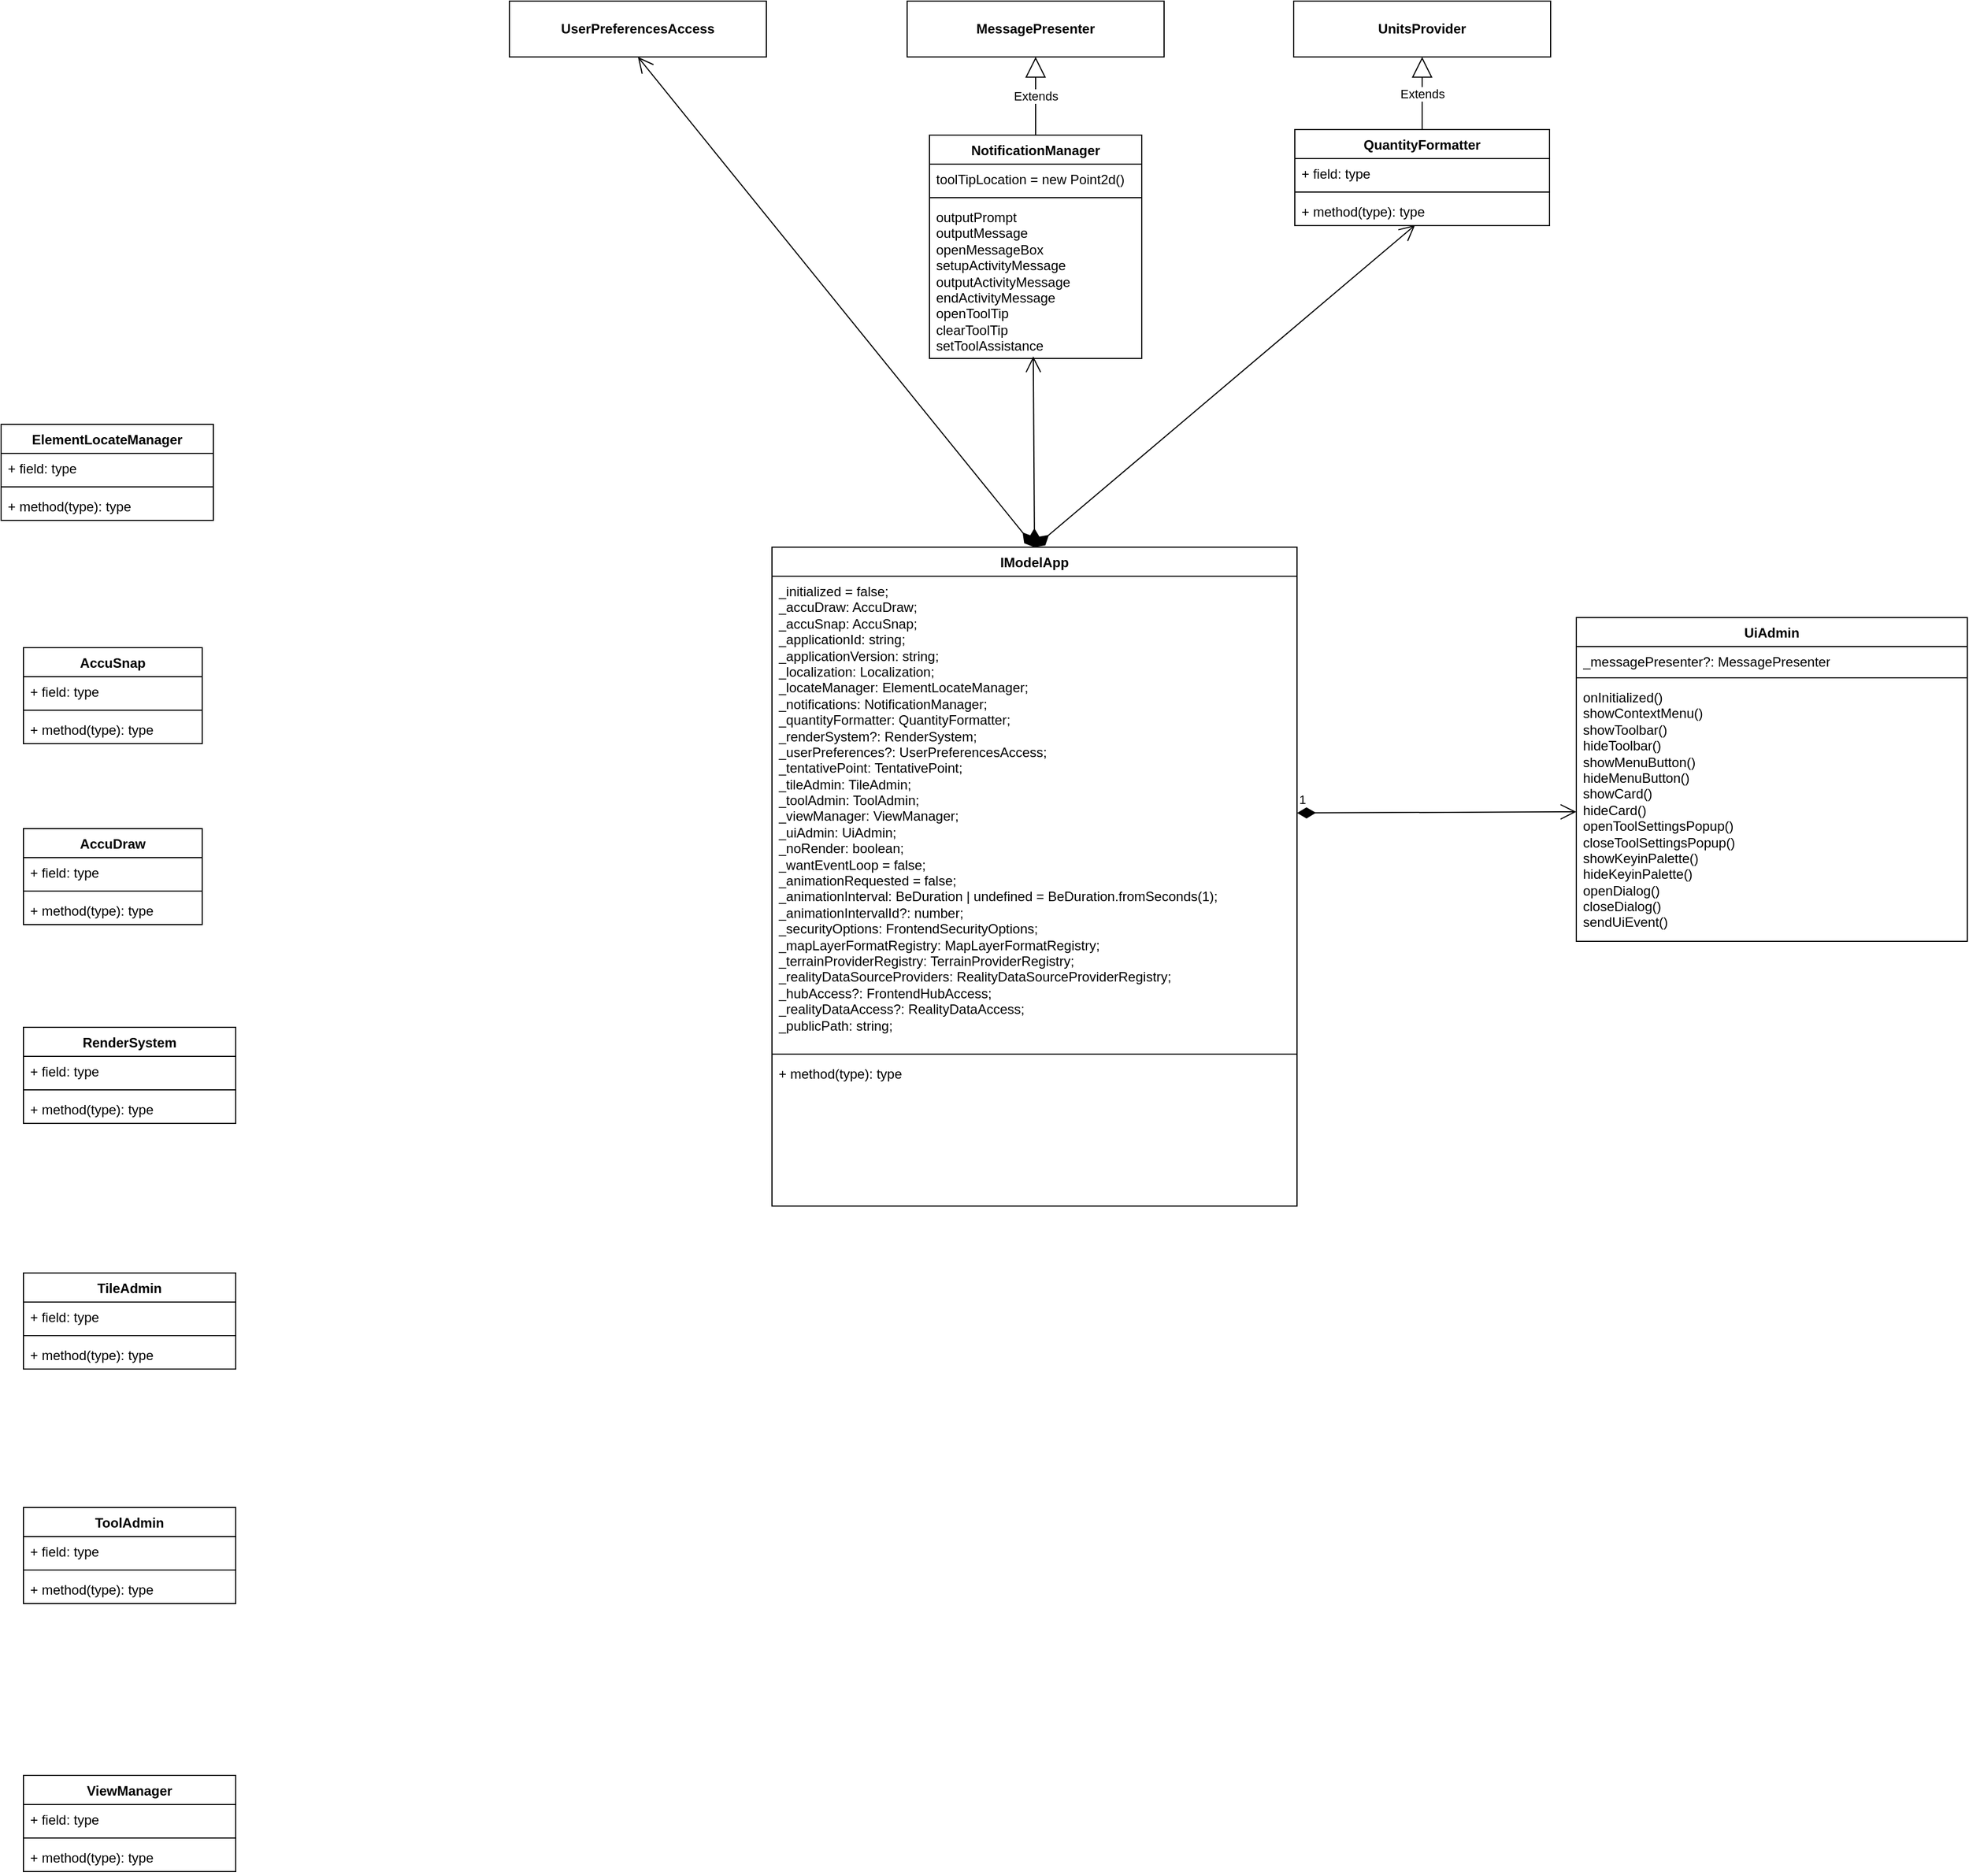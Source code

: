 <mxfile version="24.7.6">
  <diagram name="GUI" id="ZhjkzTSOjInUgYzfWCsG">
    <mxGraphModel dx="2853" dy="2314" grid="1" gridSize="10" guides="1" tooltips="1" connect="1" arrows="1" fold="1" page="1" pageScale="1" pageWidth="827" pageHeight="1169" math="0" shadow="0">
      <root>
        <mxCell id="0" />
        <mxCell id="1" parent="0" />
        <mxCell id="BWXGHSnV8Rcx3-YCNJVM-1" value="UiAdmin" style="swimlane;fontStyle=1;align=center;verticalAlign=top;childLayout=stackLayout;horizontal=1;startSize=26;horizontalStack=0;resizeParent=1;resizeParentMax=0;resizeLast=0;collapsible=1;marginBottom=0;whiteSpace=wrap;html=1;" vertex="1" parent="1">
          <mxGeometry x="1250" y="203" width="350" height="290" as="geometry" />
        </mxCell>
        <mxCell id="BWXGHSnV8Rcx3-YCNJVM-2" value="_messagePresenter?: MessagePresenter&lt;div&gt;&lt;br&gt;&lt;/div&gt;" style="text;strokeColor=none;fillColor=none;align=left;verticalAlign=top;spacingLeft=4;spacingRight=4;overflow=hidden;rotatable=0;points=[[0,0.5],[1,0.5]];portConstraint=eastwest;whiteSpace=wrap;html=1;" vertex="1" parent="BWXGHSnV8Rcx3-YCNJVM-1">
          <mxGeometry y="26" width="350" height="24" as="geometry" />
        </mxCell>
        <mxCell id="BWXGHSnV8Rcx3-YCNJVM-3" value="" style="line;strokeWidth=1;fillColor=none;align=left;verticalAlign=middle;spacingTop=-1;spacingLeft=3;spacingRight=3;rotatable=0;labelPosition=right;points=[];portConstraint=eastwest;strokeColor=inherit;" vertex="1" parent="BWXGHSnV8Rcx3-YCNJVM-1">
          <mxGeometry y="50" width="350" height="8" as="geometry" />
        </mxCell>
        <mxCell id="BWXGHSnV8Rcx3-YCNJVM-4" value="onInitialized()&lt;div&gt;showContextMenu()&lt;br&gt;&lt;/div&gt;&lt;div&gt;showToolbar()&lt;br&gt;&lt;/div&gt;&lt;div&gt;hideToolbar()&lt;br&gt;&lt;/div&gt;&lt;div&gt;showMenuButton()&lt;br&gt;&lt;/div&gt;&lt;div&gt;hideMenuButton()&lt;br&gt;&lt;/div&gt;&lt;div&gt;showCard()&lt;br&gt;&lt;/div&gt;&lt;div&gt;hideCard()&lt;br&gt;&lt;/div&gt;&lt;div&gt;openToolSettingsPopup()&lt;br&gt;&lt;/div&gt;&lt;div&gt;closeToolSettingsPopup()&lt;br&gt;&lt;/div&gt;&lt;div&gt;showKeyinPalette()&lt;br&gt;&lt;/div&gt;&lt;div&gt;hideKeyinPalette()&lt;br&gt;&lt;/div&gt;&lt;div&gt;openDialog()&lt;br&gt;&lt;/div&gt;&lt;div&gt;closeDialog()&lt;br&gt;&lt;/div&gt;&lt;div&gt;sendUiEvent()&lt;br&gt;&lt;/div&gt;" style="text;strokeColor=none;fillColor=none;align=left;verticalAlign=top;spacingLeft=4;spacingRight=4;overflow=hidden;rotatable=0;points=[[0,0.5],[1,0.5]];portConstraint=eastwest;whiteSpace=wrap;html=1;" vertex="1" parent="BWXGHSnV8Rcx3-YCNJVM-1">
          <mxGeometry y="58" width="350" height="232" as="geometry" />
        </mxCell>
        <mxCell id="BWXGHSnV8Rcx3-YCNJVM-5" value="IModelApp" style="swimlane;fontStyle=1;align=center;verticalAlign=top;childLayout=stackLayout;horizontal=1;startSize=26;horizontalStack=0;resizeParent=1;resizeParentMax=0;resizeLast=0;collapsible=1;marginBottom=0;whiteSpace=wrap;html=1;" vertex="1" parent="1">
          <mxGeometry x="530" y="140" width="470" height="590" as="geometry" />
        </mxCell>
        <mxCell id="BWXGHSnV8Rcx3-YCNJVM-6" value="&lt;div&gt;_initialized = false;&lt;/div&gt;&lt;div&gt;_accuDraw: AccuDraw;&lt;/div&gt;&lt;div&gt;_accuSnap: AccuSnap;&lt;/div&gt;&lt;div&gt;_applicationId: string;&lt;/div&gt;&lt;div&gt;_applicationVersion: string;&lt;/div&gt;&lt;div&gt;_localization: Localization;&lt;/div&gt;&lt;div&gt;_locateManager: ElementLocateManager;&lt;/div&gt;&lt;div&gt;_notifications: NotificationManager;&lt;/div&gt;&lt;div&gt;_quantityFormatter: QuantityFormatter;&lt;/div&gt;&lt;div&gt;_renderSystem?: RenderSystem;&lt;/div&gt;&lt;div&gt;_userPreferences?: UserPreferencesAccess;&lt;/div&gt;&lt;div&gt;_tentativePoint: TentativePoint;&lt;/div&gt;&lt;div&gt;_tileAdmin: TileAdmin;&lt;/div&gt;&lt;div&gt;_toolAdmin: ToolAdmin;&lt;/div&gt;&lt;div&gt;_viewManager: ViewManager;&lt;/div&gt;&lt;div&gt;_uiAdmin: UiAdmin;&lt;/div&gt;&lt;div&gt;_noRender: boolean;&lt;/div&gt;&lt;div&gt;_wantEventLoop = false;&lt;/div&gt;&lt;div&gt;_animationRequested = false;&lt;/div&gt;&lt;div&gt;_animationInterval: BeDuration | undefined = BeDuration.fromSeconds(1);&lt;/div&gt;&lt;div&gt;_animationIntervalId?: number;&lt;/div&gt;&lt;div&gt;_securityOptions: FrontendSecurityOptions;&lt;/div&gt;&lt;div&gt;_mapLayerFormatRegistry: MapLayerFormatRegistry;&lt;/div&gt;&lt;div&gt;_terrainProviderRegistry: TerrainProviderRegistry;&lt;/div&gt;&lt;div&gt;_realityDataSourceProviders: RealityDataSourceProviderRegistry;&lt;/div&gt;&lt;div&gt;_hubAccess?: FrontendHubAccess;&lt;/div&gt;&lt;div&gt;_realityDataAccess?: RealityDataAccess;&lt;/div&gt;&lt;div&gt;_publicPath: string;&lt;/div&gt;" style="text;strokeColor=none;fillColor=none;align=left;verticalAlign=top;spacingLeft=4;spacingRight=4;overflow=hidden;rotatable=0;points=[[0,0.5],[1,0.5]];portConstraint=eastwest;whiteSpace=wrap;html=1;" vertex="1" parent="BWXGHSnV8Rcx3-YCNJVM-5">
          <mxGeometry y="26" width="470" height="424" as="geometry" />
        </mxCell>
        <mxCell id="BWXGHSnV8Rcx3-YCNJVM-7" value="" style="line;strokeWidth=1;fillColor=none;align=left;verticalAlign=middle;spacingTop=-1;spacingLeft=3;spacingRight=3;rotatable=0;labelPosition=right;points=[];portConstraint=eastwest;strokeColor=inherit;" vertex="1" parent="BWXGHSnV8Rcx3-YCNJVM-5">
          <mxGeometry y="450" width="470" height="8" as="geometry" />
        </mxCell>
        <mxCell id="BWXGHSnV8Rcx3-YCNJVM-8" value="+ method(type): type" style="text;strokeColor=none;fillColor=none;align=left;verticalAlign=top;spacingLeft=4;spacingRight=4;overflow=hidden;rotatable=0;points=[[0,0.5],[1,0.5]];portConstraint=eastwest;whiteSpace=wrap;html=1;" vertex="1" parent="BWXGHSnV8Rcx3-YCNJVM-5">
          <mxGeometry y="458" width="470" height="132" as="geometry" />
        </mxCell>
        <mxCell id="BWXGHSnV8Rcx3-YCNJVM-9" value="1" style="endArrow=open;html=1;endSize=12;startArrow=diamondThin;startSize=14;startFill=1;align=left;verticalAlign=bottom;rounded=0;entryX=0;entryY=0.5;entryDx=0;entryDy=0;exitX=1;exitY=0.5;exitDx=0;exitDy=0;" edge="1" parent="1" source="BWXGHSnV8Rcx3-YCNJVM-6" target="BWXGHSnV8Rcx3-YCNJVM-4">
          <mxGeometry x="-1" y="3" relative="1" as="geometry">
            <mxPoint x="330" y="640" as="sourcePoint" />
            <mxPoint x="490" y="640" as="targetPoint" />
          </mxGeometry>
        </mxCell>
        <mxCell id="BWXGHSnV8Rcx3-YCNJVM-10" value="AccuDraw" style="swimlane;fontStyle=1;align=center;verticalAlign=top;childLayout=stackLayout;horizontal=1;startSize=26;horizontalStack=0;resizeParent=1;resizeParentMax=0;resizeLast=0;collapsible=1;marginBottom=0;whiteSpace=wrap;html=1;" vertex="1" parent="1">
          <mxGeometry x="-140" y="392" width="160" height="86" as="geometry" />
        </mxCell>
        <mxCell id="BWXGHSnV8Rcx3-YCNJVM-11" value="+ field: type" style="text;strokeColor=none;fillColor=none;align=left;verticalAlign=top;spacingLeft=4;spacingRight=4;overflow=hidden;rotatable=0;points=[[0,0.5],[1,0.5]];portConstraint=eastwest;whiteSpace=wrap;html=1;" vertex="1" parent="BWXGHSnV8Rcx3-YCNJVM-10">
          <mxGeometry y="26" width="160" height="26" as="geometry" />
        </mxCell>
        <mxCell id="BWXGHSnV8Rcx3-YCNJVM-12" value="" style="line;strokeWidth=1;fillColor=none;align=left;verticalAlign=middle;spacingTop=-1;spacingLeft=3;spacingRight=3;rotatable=0;labelPosition=right;points=[];portConstraint=eastwest;strokeColor=inherit;" vertex="1" parent="BWXGHSnV8Rcx3-YCNJVM-10">
          <mxGeometry y="52" width="160" height="8" as="geometry" />
        </mxCell>
        <mxCell id="BWXGHSnV8Rcx3-YCNJVM-13" value="+ method(type): type" style="text;strokeColor=none;fillColor=none;align=left;verticalAlign=top;spacingLeft=4;spacingRight=4;overflow=hidden;rotatable=0;points=[[0,0.5],[1,0.5]];portConstraint=eastwest;whiteSpace=wrap;html=1;" vertex="1" parent="BWXGHSnV8Rcx3-YCNJVM-10">
          <mxGeometry y="60" width="160" height="26" as="geometry" />
        </mxCell>
        <mxCell id="BWXGHSnV8Rcx3-YCNJVM-14" value="AccuSnap" style="swimlane;fontStyle=1;align=center;verticalAlign=top;childLayout=stackLayout;horizontal=1;startSize=26;horizontalStack=0;resizeParent=1;resizeParentMax=0;resizeLast=0;collapsible=1;marginBottom=0;whiteSpace=wrap;html=1;" vertex="1" parent="1">
          <mxGeometry x="-140" y="230" width="160" height="86" as="geometry" />
        </mxCell>
        <mxCell id="BWXGHSnV8Rcx3-YCNJVM-15" value="+ field: type" style="text;strokeColor=none;fillColor=none;align=left;verticalAlign=top;spacingLeft=4;spacingRight=4;overflow=hidden;rotatable=0;points=[[0,0.5],[1,0.5]];portConstraint=eastwest;whiteSpace=wrap;html=1;" vertex="1" parent="BWXGHSnV8Rcx3-YCNJVM-14">
          <mxGeometry y="26" width="160" height="26" as="geometry" />
        </mxCell>
        <mxCell id="BWXGHSnV8Rcx3-YCNJVM-16" value="" style="line;strokeWidth=1;fillColor=none;align=left;verticalAlign=middle;spacingTop=-1;spacingLeft=3;spacingRight=3;rotatable=0;labelPosition=right;points=[];portConstraint=eastwest;strokeColor=inherit;" vertex="1" parent="BWXGHSnV8Rcx3-YCNJVM-14">
          <mxGeometry y="52" width="160" height="8" as="geometry" />
        </mxCell>
        <mxCell id="BWXGHSnV8Rcx3-YCNJVM-17" value="+ method(type): type" style="text;strokeColor=none;fillColor=none;align=left;verticalAlign=top;spacingLeft=4;spacingRight=4;overflow=hidden;rotatable=0;points=[[0,0.5],[1,0.5]];portConstraint=eastwest;whiteSpace=wrap;html=1;" vertex="1" parent="BWXGHSnV8Rcx3-YCNJVM-14">
          <mxGeometry y="60" width="160" height="26" as="geometry" />
        </mxCell>
        <mxCell id="BWXGHSnV8Rcx3-YCNJVM-18" value="ElementLocateManager" style="swimlane;fontStyle=1;align=center;verticalAlign=top;childLayout=stackLayout;horizontal=1;startSize=26;horizontalStack=0;resizeParent=1;resizeParentMax=0;resizeLast=0;collapsible=1;marginBottom=0;whiteSpace=wrap;html=1;" vertex="1" parent="1">
          <mxGeometry x="-160" y="30" width="190" height="86" as="geometry" />
        </mxCell>
        <mxCell id="BWXGHSnV8Rcx3-YCNJVM-19" value="+ field: type" style="text;strokeColor=none;fillColor=none;align=left;verticalAlign=top;spacingLeft=4;spacingRight=4;overflow=hidden;rotatable=0;points=[[0,0.5],[1,0.5]];portConstraint=eastwest;whiteSpace=wrap;html=1;" vertex="1" parent="BWXGHSnV8Rcx3-YCNJVM-18">
          <mxGeometry y="26" width="190" height="26" as="geometry" />
        </mxCell>
        <mxCell id="BWXGHSnV8Rcx3-YCNJVM-20" value="" style="line;strokeWidth=1;fillColor=none;align=left;verticalAlign=middle;spacingTop=-1;spacingLeft=3;spacingRight=3;rotatable=0;labelPosition=right;points=[];portConstraint=eastwest;strokeColor=inherit;" vertex="1" parent="BWXGHSnV8Rcx3-YCNJVM-18">
          <mxGeometry y="52" width="190" height="8" as="geometry" />
        </mxCell>
        <mxCell id="BWXGHSnV8Rcx3-YCNJVM-21" value="+ method(type): type" style="text;strokeColor=none;fillColor=none;align=left;verticalAlign=top;spacingLeft=4;spacingRight=4;overflow=hidden;rotatable=0;points=[[0,0.5],[1,0.5]];portConstraint=eastwest;whiteSpace=wrap;html=1;" vertex="1" parent="BWXGHSnV8Rcx3-YCNJVM-18">
          <mxGeometry y="60" width="190" height="26" as="geometry" />
        </mxCell>
        <mxCell id="BWXGHSnV8Rcx3-YCNJVM-22" value="NotificationManager" style="swimlane;fontStyle=1;align=center;verticalAlign=top;childLayout=stackLayout;horizontal=1;startSize=26;horizontalStack=0;resizeParent=1;resizeParentMax=0;resizeLast=0;collapsible=1;marginBottom=0;whiteSpace=wrap;html=1;" vertex="1" parent="1">
          <mxGeometry x="671" y="-229" width="190" height="200" as="geometry" />
        </mxCell>
        <mxCell id="BWXGHSnV8Rcx3-YCNJVM-23" value="toolTipLocation = new Point2d()" style="text;strokeColor=none;fillColor=none;align=left;verticalAlign=top;spacingLeft=4;spacingRight=4;overflow=hidden;rotatable=0;points=[[0,0.5],[1,0.5]];portConstraint=eastwest;whiteSpace=wrap;html=1;" vertex="1" parent="BWXGHSnV8Rcx3-YCNJVM-22">
          <mxGeometry y="26" width="190" height="26" as="geometry" />
        </mxCell>
        <mxCell id="BWXGHSnV8Rcx3-YCNJVM-24" value="" style="line;strokeWidth=1;fillColor=none;align=left;verticalAlign=middle;spacingTop=-1;spacingLeft=3;spacingRight=3;rotatable=0;labelPosition=right;points=[];portConstraint=eastwest;strokeColor=inherit;" vertex="1" parent="BWXGHSnV8Rcx3-YCNJVM-22">
          <mxGeometry y="52" width="190" height="8" as="geometry" />
        </mxCell>
        <mxCell id="BWXGHSnV8Rcx3-YCNJVM-25" value="&lt;div&gt;&lt;div&gt;outputPrompt&lt;/div&gt;&lt;div&gt;outputMessage&lt;/div&gt;&lt;div&gt;openMessageBox&lt;/div&gt;&lt;div&gt;setupActivityMessage&lt;/div&gt;&lt;div&gt;outputActivityMessage&lt;/div&gt;&lt;div&gt;endActivityMessage&lt;/div&gt;&lt;div&gt;openToolTip&lt;/div&gt;&lt;div&gt;clearToolTip&lt;/div&gt;&lt;div&gt;setToolAssistance&lt;/div&gt;&lt;/div&gt;" style="text;strokeColor=none;fillColor=none;align=left;verticalAlign=top;spacingLeft=4;spacingRight=4;overflow=hidden;rotatable=0;points=[[0,0.5],[1,0.5]];portConstraint=eastwest;whiteSpace=wrap;html=1;" vertex="1" parent="BWXGHSnV8Rcx3-YCNJVM-22">
          <mxGeometry y="60" width="190" height="140" as="geometry" />
        </mxCell>
        <mxCell id="BWXGHSnV8Rcx3-YCNJVM-27" value="QuantityFormatter" style="swimlane;fontStyle=1;align=center;verticalAlign=top;childLayout=stackLayout;horizontal=1;startSize=26;horizontalStack=0;resizeParent=1;resizeParentMax=0;resizeLast=0;collapsible=1;marginBottom=0;whiteSpace=wrap;html=1;" vertex="1" parent="1">
          <mxGeometry x="998" y="-234" width="228" height="86" as="geometry" />
        </mxCell>
        <mxCell id="BWXGHSnV8Rcx3-YCNJVM-28" value="+ field: type" style="text;strokeColor=none;fillColor=none;align=left;verticalAlign=top;spacingLeft=4;spacingRight=4;overflow=hidden;rotatable=0;points=[[0,0.5],[1,0.5]];portConstraint=eastwest;whiteSpace=wrap;html=1;" vertex="1" parent="BWXGHSnV8Rcx3-YCNJVM-27">
          <mxGeometry y="26" width="228" height="26" as="geometry" />
        </mxCell>
        <mxCell id="BWXGHSnV8Rcx3-YCNJVM-29" value="" style="line;strokeWidth=1;fillColor=none;align=left;verticalAlign=middle;spacingTop=-1;spacingLeft=3;spacingRight=3;rotatable=0;labelPosition=right;points=[];portConstraint=eastwest;strokeColor=inherit;" vertex="1" parent="BWXGHSnV8Rcx3-YCNJVM-27">
          <mxGeometry y="52" width="228" height="8" as="geometry" />
        </mxCell>
        <mxCell id="BWXGHSnV8Rcx3-YCNJVM-30" value="+ method(type): type" style="text;strokeColor=none;fillColor=none;align=left;verticalAlign=top;spacingLeft=4;spacingRight=4;overflow=hidden;rotatable=0;points=[[0,0.5],[1,0.5]];portConstraint=eastwest;whiteSpace=wrap;html=1;" vertex="1" parent="BWXGHSnV8Rcx3-YCNJVM-27">
          <mxGeometry y="60" width="228" height="26" as="geometry" />
        </mxCell>
        <mxCell id="BWXGHSnV8Rcx3-YCNJVM-31" value="RenderSystem" style="swimlane;fontStyle=1;align=center;verticalAlign=top;childLayout=stackLayout;horizontal=1;startSize=26;horizontalStack=0;resizeParent=1;resizeParentMax=0;resizeLast=0;collapsible=1;marginBottom=0;whiteSpace=wrap;html=1;" vertex="1" parent="1">
          <mxGeometry x="-140" y="570" width="190" height="86" as="geometry" />
        </mxCell>
        <mxCell id="BWXGHSnV8Rcx3-YCNJVM-32" value="+ field: type" style="text;strokeColor=none;fillColor=none;align=left;verticalAlign=top;spacingLeft=4;spacingRight=4;overflow=hidden;rotatable=0;points=[[0,0.5],[1,0.5]];portConstraint=eastwest;whiteSpace=wrap;html=1;" vertex="1" parent="BWXGHSnV8Rcx3-YCNJVM-31">
          <mxGeometry y="26" width="190" height="26" as="geometry" />
        </mxCell>
        <mxCell id="BWXGHSnV8Rcx3-YCNJVM-33" value="" style="line;strokeWidth=1;fillColor=none;align=left;verticalAlign=middle;spacingTop=-1;spacingLeft=3;spacingRight=3;rotatable=0;labelPosition=right;points=[];portConstraint=eastwest;strokeColor=inherit;" vertex="1" parent="BWXGHSnV8Rcx3-YCNJVM-31">
          <mxGeometry y="52" width="190" height="8" as="geometry" />
        </mxCell>
        <mxCell id="BWXGHSnV8Rcx3-YCNJVM-34" value="+ method(type): type" style="text;strokeColor=none;fillColor=none;align=left;verticalAlign=top;spacingLeft=4;spacingRight=4;overflow=hidden;rotatable=0;points=[[0,0.5],[1,0.5]];portConstraint=eastwest;whiteSpace=wrap;html=1;" vertex="1" parent="BWXGHSnV8Rcx3-YCNJVM-31">
          <mxGeometry y="60" width="190" height="26" as="geometry" />
        </mxCell>
        <mxCell id="BWXGHSnV8Rcx3-YCNJVM-39" value="TileAdmin" style="swimlane;fontStyle=1;align=center;verticalAlign=top;childLayout=stackLayout;horizontal=1;startSize=26;horizontalStack=0;resizeParent=1;resizeParentMax=0;resizeLast=0;collapsible=1;marginBottom=0;whiteSpace=wrap;html=1;" vertex="1" parent="1">
          <mxGeometry x="-140" y="790" width="190" height="86" as="geometry" />
        </mxCell>
        <mxCell id="BWXGHSnV8Rcx3-YCNJVM-40" value="+ field: type" style="text;strokeColor=none;fillColor=none;align=left;verticalAlign=top;spacingLeft=4;spacingRight=4;overflow=hidden;rotatable=0;points=[[0,0.5],[1,0.5]];portConstraint=eastwest;whiteSpace=wrap;html=1;" vertex="1" parent="BWXGHSnV8Rcx3-YCNJVM-39">
          <mxGeometry y="26" width="190" height="26" as="geometry" />
        </mxCell>
        <mxCell id="BWXGHSnV8Rcx3-YCNJVM-41" value="" style="line;strokeWidth=1;fillColor=none;align=left;verticalAlign=middle;spacingTop=-1;spacingLeft=3;spacingRight=3;rotatable=0;labelPosition=right;points=[];portConstraint=eastwest;strokeColor=inherit;" vertex="1" parent="BWXGHSnV8Rcx3-YCNJVM-39">
          <mxGeometry y="52" width="190" height="8" as="geometry" />
        </mxCell>
        <mxCell id="BWXGHSnV8Rcx3-YCNJVM-42" value="+ method(type): type" style="text;strokeColor=none;fillColor=none;align=left;verticalAlign=top;spacingLeft=4;spacingRight=4;overflow=hidden;rotatable=0;points=[[0,0.5],[1,0.5]];portConstraint=eastwest;whiteSpace=wrap;html=1;" vertex="1" parent="BWXGHSnV8Rcx3-YCNJVM-39">
          <mxGeometry y="60" width="190" height="26" as="geometry" />
        </mxCell>
        <mxCell id="BWXGHSnV8Rcx3-YCNJVM-43" value="ToolAdmin" style="swimlane;fontStyle=1;align=center;verticalAlign=top;childLayout=stackLayout;horizontal=1;startSize=26;horizontalStack=0;resizeParent=1;resizeParentMax=0;resizeLast=0;collapsible=1;marginBottom=0;whiteSpace=wrap;html=1;" vertex="1" parent="1">
          <mxGeometry x="-140" y="1000" width="190" height="86" as="geometry" />
        </mxCell>
        <mxCell id="BWXGHSnV8Rcx3-YCNJVM-44" value="+ field: type" style="text;strokeColor=none;fillColor=none;align=left;verticalAlign=top;spacingLeft=4;spacingRight=4;overflow=hidden;rotatable=0;points=[[0,0.5],[1,0.5]];portConstraint=eastwest;whiteSpace=wrap;html=1;" vertex="1" parent="BWXGHSnV8Rcx3-YCNJVM-43">
          <mxGeometry y="26" width="190" height="26" as="geometry" />
        </mxCell>
        <mxCell id="BWXGHSnV8Rcx3-YCNJVM-45" value="" style="line;strokeWidth=1;fillColor=none;align=left;verticalAlign=middle;spacingTop=-1;spacingLeft=3;spacingRight=3;rotatable=0;labelPosition=right;points=[];portConstraint=eastwest;strokeColor=inherit;" vertex="1" parent="BWXGHSnV8Rcx3-YCNJVM-43">
          <mxGeometry y="52" width="190" height="8" as="geometry" />
        </mxCell>
        <mxCell id="BWXGHSnV8Rcx3-YCNJVM-46" value="+ method(type): type" style="text;strokeColor=none;fillColor=none;align=left;verticalAlign=top;spacingLeft=4;spacingRight=4;overflow=hidden;rotatable=0;points=[[0,0.5],[1,0.5]];portConstraint=eastwest;whiteSpace=wrap;html=1;" vertex="1" parent="BWXGHSnV8Rcx3-YCNJVM-43">
          <mxGeometry y="60" width="190" height="26" as="geometry" />
        </mxCell>
        <mxCell id="BWXGHSnV8Rcx3-YCNJVM-47" value="ViewManager" style="swimlane;fontStyle=1;align=center;verticalAlign=top;childLayout=stackLayout;horizontal=1;startSize=26;horizontalStack=0;resizeParent=1;resizeParentMax=0;resizeLast=0;collapsible=1;marginBottom=0;whiteSpace=wrap;html=1;" vertex="1" parent="1">
          <mxGeometry x="-140" y="1240" width="190" height="86" as="geometry" />
        </mxCell>
        <mxCell id="BWXGHSnV8Rcx3-YCNJVM-48" value="+ field: type" style="text;strokeColor=none;fillColor=none;align=left;verticalAlign=top;spacingLeft=4;spacingRight=4;overflow=hidden;rotatable=0;points=[[0,0.5],[1,0.5]];portConstraint=eastwest;whiteSpace=wrap;html=1;" vertex="1" parent="BWXGHSnV8Rcx3-YCNJVM-47">
          <mxGeometry y="26" width="190" height="26" as="geometry" />
        </mxCell>
        <mxCell id="BWXGHSnV8Rcx3-YCNJVM-49" value="" style="line;strokeWidth=1;fillColor=none;align=left;verticalAlign=middle;spacingTop=-1;spacingLeft=3;spacingRight=3;rotatable=0;labelPosition=right;points=[];portConstraint=eastwest;strokeColor=inherit;" vertex="1" parent="BWXGHSnV8Rcx3-YCNJVM-47">
          <mxGeometry y="52" width="190" height="8" as="geometry" />
        </mxCell>
        <mxCell id="BWXGHSnV8Rcx3-YCNJVM-50" value="+ method(type): type" style="text;strokeColor=none;fillColor=none;align=left;verticalAlign=top;spacingLeft=4;spacingRight=4;overflow=hidden;rotatable=0;points=[[0,0.5],[1,0.5]];portConstraint=eastwest;whiteSpace=wrap;html=1;" vertex="1" parent="BWXGHSnV8Rcx3-YCNJVM-47">
          <mxGeometry y="60" width="190" height="26" as="geometry" />
        </mxCell>
        <mxCell id="BWXGHSnV8Rcx3-YCNJVM-53" value="&lt;span style=&quot;font-weight: 700;&quot;&gt;UserPreferencesAccess&lt;/span&gt;" style="html=1;whiteSpace=wrap;" vertex="1" parent="1">
          <mxGeometry x="295" y="-349" width="230" height="50" as="geometry" />
        </mxCell>
        <mxCell id="BWXGHSnV8Rcx3-YCNJVM-54" value="" style="endArrow=open;html=1;endSize=12;startArrow=diamondThin;startSize=14;startFill=1;align=left;verticalAlign=bottom;rounded=0;exitX=0.5;exitY=0;exitDx=0;exitDy=0;entryX=0.5;entryY=1;entryDx=0;entryDy=0;" edge="1" parent="1" source="BWXGHSnV8Rcx3-YCNJVM-5" target="BWXGHSnV8Rcx3-YCNJVM-53">
          <mxGeometry x="-1" y="3" relative="1" as="geometry">
            <mxPoint x="590" y="330" as="sourcePoint" />
            <mxPoint x="750" y="330" as="targetPoint" />
          </mxGeometry>
        </mxCell>
        <mxCell id="BWXGHSnV8Rcx3-YCNJVM-59" value="&lt;span style=&quot;font-weight: 700;&quot;&gt;MessagePresenter&lt;/span&gt;" style="html=1;whiteSpace=wrap;" vertex="1" parent="1">
          <mxGeometry x="651" y="-349" width="230" height="50" as="geometry" />
        </mxCell>
        <mxCell id="BWXGHSnV8Rcx3-YCNJVM-60" value="Extends" style="endArrow=block;endSize=16;endFill=0;html=1;rounded=0;exitX=0.5;exitY=0;exitDx=0;exitDy=0;entryX=0.5;entryY=1;entryDx=0;entryDy=0;" edge="1" parent="1" source="BWXGHSnV8Rcx3-YCNJVM-22" target="BWXGHSnV8Rcx3-YCNJVM-59">
          <mxGeometry width="160" relative="1" as="geometry">
            <mxPoint x="811" y="-249" as="sourcePoint" />
            <mxPoint x="971" y="-249" as="targetPoint" />
          </mxGeometry>
        </mxCell>
        <mxCell id="BWXGHSnV8Rcx3-YCNJVM-61" value="" style="endArrow=open;html=1;endSize=12;startArrow=diamondThin;startSize=14;startFill=1;align=left;verticalAlign=bottom;rounded=0;exitX=0.5;exitY=0;exitDx=0;exitDy=0;entryX=0.489;entryY=0.987;entryDx=0;entryDy=0;entryPerimeter=0;" edge="1" parent="1" source="BWXGHSnV8Rcx3-YCNJVM-5" target="BWXGHSnV8Rcx3-YCNJVM-25">
          <mxGeometry x="-1" y="3" relative="1" as="geometry">
            <mxPoint x="1070" y="230" as="sourcePoint" />
            <mxPoint x="1425" y="-11" as="targetPoint" />
          </mxGeometry>
        </mxCell>
        <mxCell id="BWXGHSnV8Rcx3-YCNJVM-62" value="&lt;b&gt;UnitsProvider&lt;/b&gt;" style="html=1;whiteSpace=wrap;" vertex="1" parent="1">
          <mxGeometry x="997" y="-349" width="230" height="50" as="geometry" />
        </mxCell>
        <mxCell id="BWXGHSnV8Rcx3-YCNJVM-63" value="Extends" style="endArrow=block;endSize=16;endFill=0;html=1;rounded=0;exitX=0.5;exitY=0;exitDx=0;exitDy=0;entryX=0.5;entryY=1;entryDx=0;entryDy=0;" edge="1" parent="1" source="BWXGHSnV8Rcx3-YCNJVM-27" target="BWXGHSnV8Rcx3-YCNJVM-62">
          <mxGeometry width="160" relative="1" as="geometry">
            <mxPoint x="776" y="-219" as="sourcePoint" />
            <mxPoint x="776" y="-289" as="targetPoint" />
          </mxGeometry>
        </mxCell>
        <mxCell id="BWXGHSnV8Rcx3-YCNJVM-64" value="" style="endArrow=open;html=1;endSize=12;startArrow=diamondThin;startSize=14;startFill=1;align=left;verticalAlign=bottom;rounded=0;exitX=0.5;exitY=0;exitDx=0;exitDy=0;entryX=0.472;entryY=0.987;entryDx=0;entryDy=0;entryPerimeter=0;" edge="1" parent="1" source="BWXGHSnV8Rcx3-YCNJVM-5" target="BWXGHSnV8Rcx3-YCNJVM-30">
          <mxGeometry x="-1" y="3" relative="1" as="geometry">
            <mxPoint x="775" y="150" as="sourcePoint" />
            <mxPoint x="774" y="-21" as="targetPoint" />
          </mxGeometry>
        </mxCell>
      </root>
    </mxGraphModel>
  </diagram>
</mxfile>
